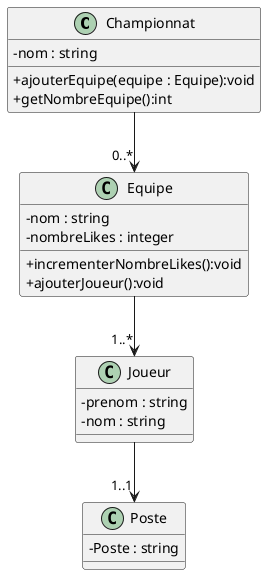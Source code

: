 @startuml
skinparam classAttributeIconSize 0
class Championnat {
- nom : string
+ajouterEquipe(equipe : Equipe):void
+getNombreEquipe():int
}

class Equipe {
- nom : string
- nombreLikes : integer
+ incrementerNombreLikes():void
+ ajouterJoueur():void
}

class Joueur {
- prenom : string
- nom : string
}

class Poste {
- Poste : string
}

Championnat --> "0..*"Equipe
Equipe --> "1..*"Joueur
Joueur --> "1..1"Poste
@enduml